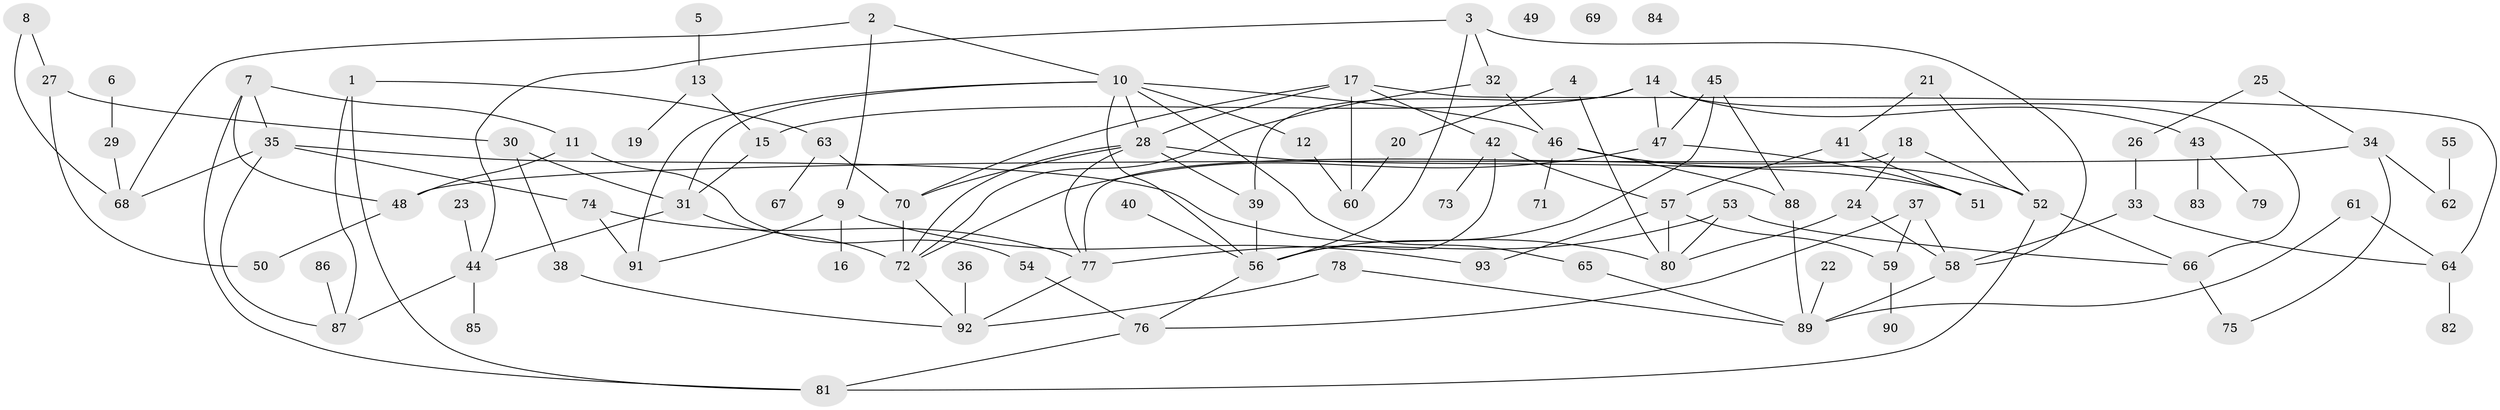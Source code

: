 // Generated by graph-tools (version 1.1) at 2025/25/03/09/25 03:25:13]
// undirected, 93 vertices, 137 edges
graph export_dot {
graph [start="1"]
  node [color=gray90,style=filled];
  1;
  2;
  3;
  4;
  5;
  6;
  7;
  8;
  9;
  10;
  11;
  12;
  13;
  14;
  15;
  16;
  17;
  18;
  19;
  20;
  21;
  22;
  23;
  24;
  25;
  26;
  27;
  28;
  29;
  30;
  31;
  32;
  33;
  34;
  35;
  36;
  37;
  38;
  39;
  40;
  41;
  42;
  43;
  44;
  45;
  46;
  47;
  48;
  49;
  50;
  51;
  52;
  53;
  54;
  55;
  56;
  57;
  58;
  59;
  60;
  61;
  62;
  63;
  64;
  65;
  66;
  67;
  68;
  69;
  70;
  71;
  72;
  73;
  74;
  75;
  76;
  77;
  78;
  79;
  80;
  81;
  82;
  83;
  84;
  85;
  86;
  87;
  88;
  89;
  90;
  91;
  92;
  93;
  1 -- 63;
  1 -- 81;
  1 -- 87;
  2 -- 9;
  2 -- 10;
  2 -- 68;
  3 -- 32;
  3 -- 44;
  3 -- 56;
  3 -- 58;
  4 -- 20;
  4 -- 80;
  5 -- 13;
  6 -- 29;
  7 -- 11;
  7 -- 35;
  7 -- 48;
  7 -- 81;
  8 -- 27;
  8 -- 68;
  9 -- 16;
  9 -- 91;
  9 -- 93;
  10 -- 12;
  10 -- 28;
  10 -- 31;
  10 -- 46;
  10 -- 56;
  10 -- 65;
  10 -- 91;
  11 -- 48;
  11 -- 54;
  12 -- 60;
  13 -- 15;
  13 -- 19;
  14 -- 15;
  14 -- 39;
  14 -- 43;
  14 -- 47;
  14 -- 66;
  15 -- 31;
  17 -- 28;
  17 -- 42;
  17 -- 60;
  17 -- 64;
  17 -- 70;
  18 -- 24;
  18 -- 52;
  18 -- 77;
  20 -- 60;
  21 -- 41;
  21 -- 52;
  22 -- 89;
  23 -- 44;
  24 -- 58;
  24 -- 80;
  25 -- 26;
  25 -- 34;
  26 -- 33;
  27 -- 30;
  27 -- 50;
  28 -- 39;
  28 -- 51;
  28 -- 70;
  28 -- 72;
  28 -- 77;
  29 -- 68;
  30 -- 31;
  30 -- 38;
  31 -- 44;
  31 -- 72;
  32 -- 46;
  32 -- 72;
  33 -- 58;
  33 -- 64;
  34 -- 48;
  34 -- 62;
  34 -- 75;
  35 -- 68;
  35 -- 74;
  35 -- 80;
  35 -- 87;
  36 -- 92;
  37 -- 58;
  37 -- 59;
  37 -- 76;
  38 -- 92;
  39 -- 56;
  40 -- 56;
  41 -- 51;
  41 -- 57;
  42 -- 56;
  42 -- 57;
  42 -- 73;
  43 -- 79;
  43 -- 83;
  44 -- 85;
  44 -- 87;
  45 -- 47;
  45 -- 56;
  45 -- 88;
  46 -- 52;
  46 -- 71;
  46 -- 88;
  47 -- 51;
  47 -- 72;
  48 -- 50;
  52 -- 66;
  52 -- 81;
  53 -- 66;
  53 -- 77;
  53 -- 80;
  54 -- 76;
  55 -- 62;
  56 -- 76;
  57 -- 59;
  57 -- 80;
  57 -- 93;
  58 -- 89;
  59 -- 90;
  61 -- 64;
  61 -- 89;
  63 -- 67;
  63 -- 70;
  64 -- 82;
  65 -- 89;
  66 -- 75;
  70 -- 72;
  72 -- 92;
  74 -- 77;
  74 -- 91;
  76 -- 81;
  77 -- 92;
  78 -- 89;
  78 -- 92;
  86 -- 87;
  88 -- 89;
}
